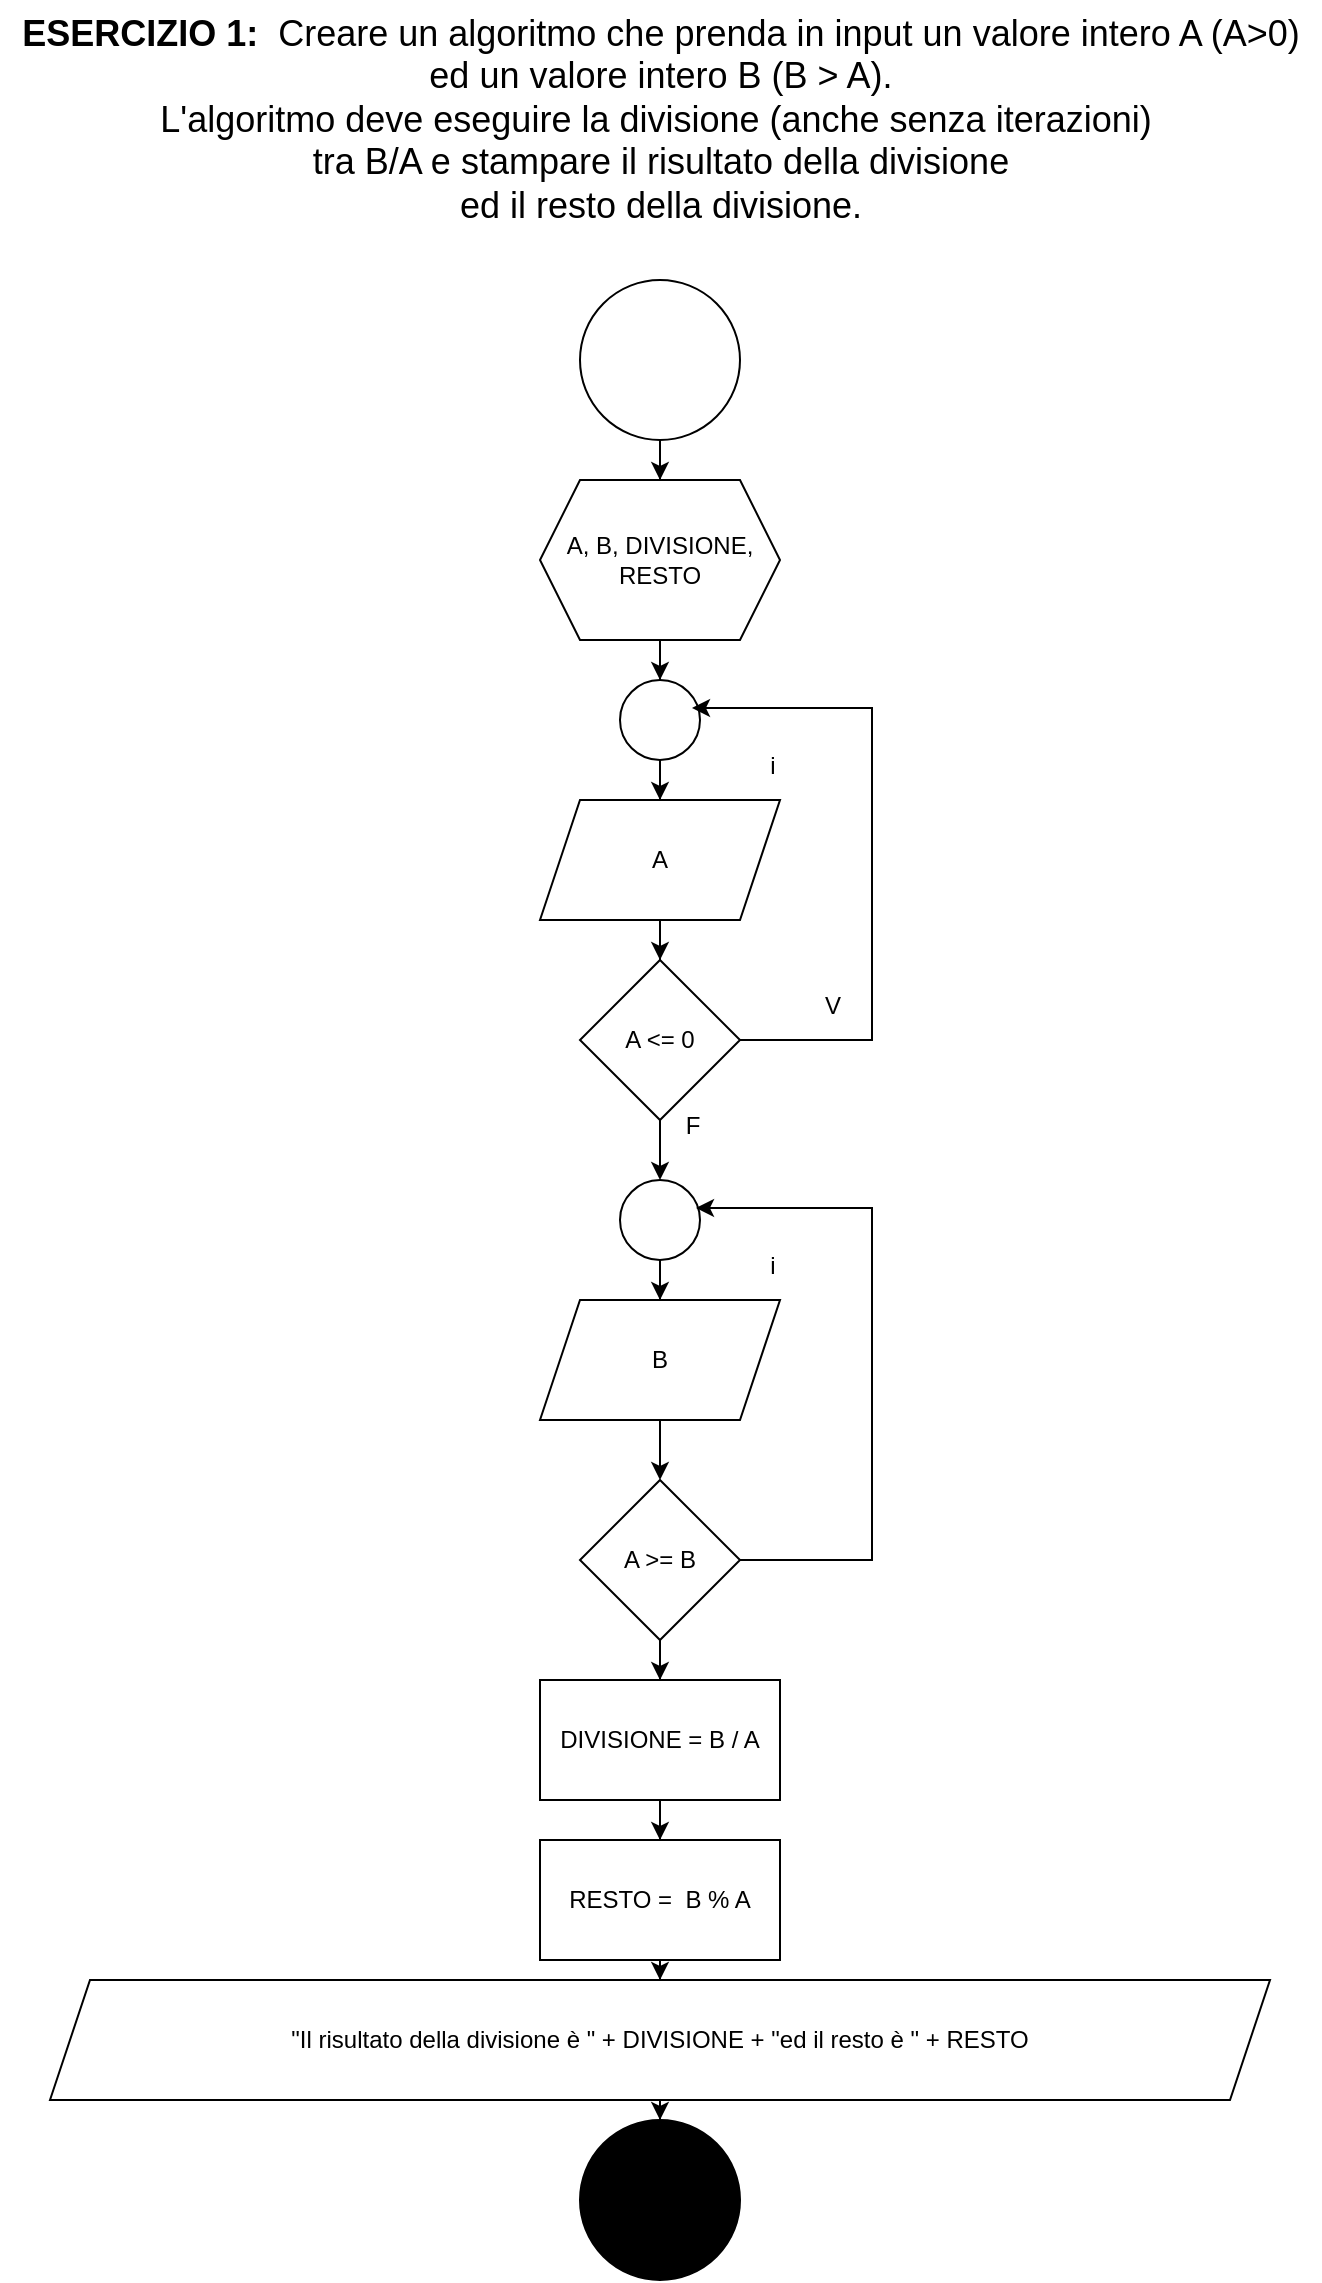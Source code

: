 <mxfile version="24.8.3" pages="2">
  <diagram name="Pagina-1" id="0leEaTXio2A8MvTUt_wd">
    <mxGraphModel grid="1" page="1" gridSize="10" guides="1" tooltips="1" connect="1" arrows="1" fold="1" pageScale="1" pageWidth="827" pageHeight="1169" math="0" shadow="0">
      <root>
        <mxCell id="0" />
        <mxCell id="1" parent="0" />
        <mxCell id="sX7NKIhvymXT-XFHqBIf-1" value="&lt;b style=&quot;font-size: 18px;&quot;&gt;ESERCIZIO 1: &lt;/b&gt;&amp;nbsp;Creare un algoritmo che prenda in input un valore intero A (A&amp;gt;0)&lt;div&gt;ed un valore intero B (B &amp;gt; A).&lt;/div&gt;&lt;div&gt;L&#39;algoritmo deve eseguire la divisione (anche senza iterazioni)&amp;nbsp;&lt;/div&gt;&lt;div&gt;tra B/A e stampare il risultato della divisione&lt;/div&gt;&lt;div&gt;ed il resto della divisione.&lt;/div&gt;" style="text;html=1;align=center;verticalAlign=middle;resizable=0;points=[];autosize=1;strokeColor=none;fillColor=none;fontSize=18;" vertex="1" parent="1">
          <mxGeometry x="84" y="20" width="660" height="120" as="geometry" />
        </mxCell>
        <mxCell id="Pu8B0uI_l2UAiYC474ba-3" value="" style="edgeStyle=orthogonalEdgeStyle;rounded=0;orthogonalLoop=1;jettySize=auto;html=1;" edge="1" parent="1" source="Pu8B0uI_l2UAiYC474ba-1" target="Pu8B0uI_l2UAiYC474ba-2">
          <mxGeometry relative="1" as="geometry" />
        </mxCell>
        <mxCell id="Pu8B0uI_l2UAiYC474ba-1" value="" style="ellipse;whiteSpace=wrap;html=1;aspect=fixed;" vertex="1" parent="1">
          <mxGeometry x="374" y="160" width="80" height="80" as="geometry" />
        </mxCell>
        <mxCell id="Pu8B0uI_l2UAiYC474ba-5" value="" style="edgeStyle=orthogonalEdgeStyle;rounded=0;orthogonalLoop=1;jettySize=auto;html=1;" edge="1" parent="1" source="Pu8B0uI_l2UAiYC474ba-2" target="Pu8B0uI_l2UAiYC474ba-4">
          <mxGeometry relative="1" as="geometry" />
        </mxCell>
        <mxCell id="Pu8B0uI_l2UAiYC474ba-2" value="A, B, DIVISIONE, RESTO" style="shape=hexagon;perimeter=hexagonPerimeter2;whiteSpace=wrap;html=1;fixedSize=1;" vertex="1" parent="1">
          <mxGeometry x="354" y="260" width="120" height="80" as="geometry" />
        </mxCell>
        <mxCell id="Pu8B0uI_l2UAiYC474ba-7" value="" style="edgeStyle=orthogonalEdgeStyle;rounded=0;orthogonalLoop=1;jettySize=auto;html=1;" edge="1" parent="1" source="Pu8B0uI_l2UAiYC474ba-4" target="Pu8B0uI_l2UAiYC474ba-6">
          <mxGeometry relative="1" as="geometry" />
        </mxCell>
        <mxCell id="Pu8B0uI_l2UAiYC474ba-4" value="" style="ellipse;whiteSpace=wrap;html=1;" vertex="1" parent="1">
          <mxGeometry x="394" y="360" width="40" height="40" as="geometry" />
        </mxCell>
        <mxCell id="Pu8B0uI_l2UAiYC474ba-10" value="" style="edgeStyle=orthogonalEdgeStyle;rounded=0;orthogonalLoop=1;jettySize=auto;html=1;" edge="1" parent="1" source="Pu8B0uI_l2UAiYC474ba-6" target="Pu8B0uI_l2UAiYC474ba-9">
          <mxGeometry relative="1" as="geometry" />
        </mxCell>
        <mxCell id="Pu8B0uI_l2UAiYC474ba-6" value="&lt;span style=&quot;white-space: pre;&quot;&gt;A&lt;/span&gt;" style="shape=parallelogram;perimeter=parallelogramPerimeter;whiteSpace=wrap;html=1;fixedSize=1;" vertex="1" parent="1">
          <mxGeometry x="354" y="420" width="120" height="60" as="geometry" />
        </mxCell>
        <mxCell id="Pu8B0uI_l2UAiYC474ba-8" value="i" style="text;html=1;align=center;verticalAlign=middle;resizable=0;points=[];autosize=1;strokeColor=none;fillColor=none;" vertex="1" parent="1">
          <mxGeometry x="455" y="388" width="30" height="30" as="geometry" />
        </mxCell>
        <mxCell id="Pu8B0uI_l2UAiYC474ba-14" value="" style="edgeStyle=orthogonalEdgeStyle;rounded=0;orthogonalLoop=1;jettySize=auto;html=1;" edge="1" parent="1" source="Pu8B0uI_l2UAiYC474ba-9" target="Pu8B0uI_l2UAiYC474ba-13">
          <mxGeometry relative="1" as="geometry" />
        </mxCell>
        <mxCell id="Pu8B0uI_l2UAiYC474ba-9" value="A &amp;lt;= 0" style="rhombus;whiteSpace=wrap;html=1;" vertex="1" parent="1">
          <mxGeometry x="374" y="500" width="80" height="80" as="geometry" />
        </mxCell>
        <mxCell id="Pu8B0uI_l2UAiYC474ba-11" style="edgeStyle=orthogonalEdgeStyle;rounded=0;orthogonalLoop=1;jettySize=auto;html=1;entryX=0.9;entryY=0.35;entryDx=0;entryDy=0;entryPerimeter=0;" edge="1" parent="1" source="Pu8B0uI_l2UAiYC474ba-9" target="Pu8B0uI_l2UAiYC474ba-4">
          <mxGeometry relative="1" as="geometry">
            <Array as="points">
              <mxPoint x="520" y="540" />
              <mxPoint x="520" y="374" />
            </Array>
          </mxGeometry>
        </mxCell>
        <mxCell id="Pu8B0uI_l2UAiYC474ba-12" value="V" style="text;html=1;align=center;verticalAlign=middle;resizable=0;points=[];autosize=1;strokeColor=none;fillColor=none;" vertex="1" parent="1">
          <mxGeometry x="485" y="508" width="30" height="30" as="geometry" />
        </mxCell>
        <mxCell id="Pu8B0uI_l2UAiYC474ba-17" value="" style="edgeStyle=orthogonalEdgeStyle;rounded=0;orthogonalLoop=1;jettySize=auto;html=1;" edge="1" parent="1" source="Pu8B0uI_l2UAiYC474ba-13" target="Pu8B0uI_l2UAiYC474ba-16">
          <mxGeometry relative="1" as="geometry" />
        </mxCell>
        <mxCell id="Pu8B0uI_l2UAiYC474ba-13" value="" style="ellipse;whiteSpace=wrap;html=1;" vertex="1" parent="1">
          <mxGeometry x="394" y="610" width="40" height="40" as="geometry" />
        </mxCell>
        <mxCell id="Pu8B0uI_l2UAiYC474ba-15" value="F" style="text;html=1;align=center;verticalAlign=middle;resizable=0;points=[];autosize=1;strokeColor=none;fillColor=none;" vertex="1" parent="1">
          <mxGeometry x="415" y="568" width="30" height="30" as="geometry" />
        </mxCell>
        <mxCell id="Pu8B0uI_l2UAiYC474ba-20" value="" style="edgeStyle=orthogonalEdgeStyle;rounded=0;orthogonalLoop=1;jettySize=auto;html=1;" edge="1" parent="1" source="Pu8B0uI_l2UAiYC474ba-16" target="Pu8B0uI_l2UAiYC474ba-19">
          <mxGeometry relative="1" as="geometry" />
        </mxCell>
        <mxCell id="Pu8B0uI_l2UAiYC474ba-16" value="B" style="shape=parallelogram;perimeter=parallelogramPerimeter;whiteSpace=wrap;html=1;fixedSize=1;" vertex="1" parent="1">
          <mxGeometry x="354" y="670" width="120" height="60" as="geometry" />
        </mxCell>
        <mxCell id="Pu8B0uI_l2UAiYC474ba-18" value="i" style="text;html=1;align=center;verticalAlign=middle;resizable=0;points=[];autosize=1;strokeColor=none;fillColor=none;" vertex="1" parent="1">
          <mxGeometry x="455" y="638" width="30" height="30" as="geometry" />
        </mxCell>
        <mxCell id="Pu8B0uI_l2UAiYC474ba-23" value="" style="edgeStyle=orthogonalEdgeStyle;rounded=0;orthogonalLoop=1;jettySize=auto;html=1;" edge="1" parent="1" source="Pu8B0uI_l2UAiYC474ba-19" target="Pu8B0uI_l2UAiYC474ba-22">
          <mxGeometry relative="1" as="geometry" />
        </mxCell>
        <mxCell id="Pu8B0uI_l2UAiYC474ba-19" value="A &amp;gt;= B" style="rhombus;whiteSpace=wrap;html=1;" vertex="1" parent="1">
          <mxGeometry x="374" y="760" width="80" height="80" as="geometry" />
        </mxCell>
        <mxCell id="Pu8B0uI_l2UAiYC474ba-21" style="edgeStyle=orthogonalEdgeStyle;rounded=0;orthogonalLoop=1;jettySize=auto;html=1;entryX=0.95;entryY=0.35;entryDx=0;entryDy=0;entryPerimeter=0;" edge="1" parent="1" source="Pu8B0uI_l2UAiYC474ba-19" target="Pu8B0uI_l2UAiYC474ba-13">
          <mxGeometry relative="1" as="geometry">
            <Array as="points">
              <mxPoint x="520" y="800" />
              <mxPoint x="520" y="624" />
            </Array>
          </mxGeometry>
        </mxCell>
        <mxCell id="Pu8B0uI_l2UAiYC474ba-25" value="" style="edgeStyle=orthogonalEdgeStyle;rounded=0;orthogonalLoop=1;jettySize=auto;html=1;" edge="1" parent="1" source="Pu8B0uI_l2UAiYC474ba-22" target="Pu8B0uI_l2UAiYC474ba-24">
          <mxGeometry relative="1" as="geometry" />
        </mxCell>
        <mxCell id="Pu8B0uI_l2UAiYC474ba-22" value="DIVISIONE = B / A" style="whiteSpace=wrap;html=1;" vertex="1" parent="1">
          <mxGeometry x="354" y="860" width="120" height="60" as="geometry" />
        </mxCell>
        <mxCell id="Pu8B0uI_l2UAiYC474ba-27" value="" style="edgeStyle=orthogonalEdgeStyle;rounded=0;orthogonalLoop=1;jettySize=auto;html=1;" edge="1" parent="1" source="Pu8B0uI_l2UAiYC474ba-24" target="Pu8B0uI_l2UAiYC474ba-26">
          <mxGeometry relative="1" as="geometry" />
        </mxCell>
        <mxCell id="Pu8B0uI_l2UAiYC474ba-24" value="RESTO = &amp;nbsp;B % A" style="whiteSpace=wrap;html=1;" vertex="1" parent="1">
          <mxGeometry x="354" y="940" width="120" height="60" as="geometry" />
        </mxCell>
        <mxCell id="Pu8B0uI_l2UAiYC474ba-29" value="" style="edgeStyle=orthogonalEdgeStyle;rounded=0;orthogonalLoop=1;jettySize=auto;html=1;" edge="1" parent="1" source="Pu8B0uI_l2UAiYC474ba-26" target="Pu8B0uI_l2UAiYC474ba-28">
          <mxGeometry relative="1" as="geometry" />
        </mxCell>
        <mxCell id="Pu8B0uI_l2UAiYC474ba-26" value="&quot;Il risultato della divisione è &quot; + DIVISIONE + &quot;ed il resto è &quot; + RESTO" style="shape=parallelogram;perimeter=parallelogramPerimeter;whiteSpace=wrap;html=1;fixedSize=1;" vertex="1" parent="1">
          <mxGeometry x="109" y="1010" width="610" height="60" as="geometry" />
        </mxCell>
        <mxCell id="Pu8B0uI_l2UAiYC474ba-28" value="" style="ellipse;whiteSpace=wrap;html=1;fillColor=#000000;" vertex="1" parent="1">
          <mxGeometry x="374" y="1080" width="80" height="80" as="geometry" />
        </mxCell>
      </root>
    </mxGraphModel>
  </diagram>
  <diagram id="cWVuv7WSVgR53I4aOgQJ" name="Pagina-2">
    <mxGraphModel grid="1" page="1" gridSize="10" guides="1" tooltips="1" connect="1" arrows="1" fold="1" pageScale="1" pageWidth="827" pageHeight="1169" math="0" shadow="0">
      <root>
        <mxCell id="0" />
        <mxCell id="1" parent="0" />
        <mxCell id="xrkqkVfb-sUjbXhtMnjk-1" value="&lt;b style=&quot;font-size: 18px;&quot;&gt;ESERCIZIO 1: &lt;/b&gt;&amp;nbsp;Creare un algoritmo che prenda in input un valore intero A (A&amp;gt;0)&lt;div&gt;ed un valore intero B (B &amp;gt; A).&lt;/div&gt;&lt;div&gt;L&#39;algoritmo deve eseguire la divisione (anche senza iterazioni)&amp;nbsp;&lt;/div&gt;&lt;div&gt;tra B/A e stampare il risultato della divisione&lt;/div&gt;&lt;div&gt;ed il resto della divisione.&lt;/div&gt;&lt;div&gt;&lt;br&gt;&lt;/div&gt;&lt;div&gt;SOLUZIONE AVANZATA&lt;/div&gt;" style="text;html=1;align=center;verticalAlign=middle;resizable=0;points=[];autosize=1;strokeColor=none;fillColor=none;fontSize=18;" vertex="1" parent="1">
          <mxGeometry x="84" y="20" width="660" height="160" as="geometry" />
        </mxCell>
        <mxCell id="s-BDe9-oaFdY7pnxYnDF-1" value="" style="edgeStyle=orthogonalEdgeStyle;rounded=0;orthogonalLoop=1;jettySize=auto;html=1;" edge="1" parent="1" source="s-BDe9-oaFdY7pnxYnDF-2" target="s-BDe9-oaFdY7pnxYnDF-3">
          <mxGeometry relative="1" as="geometry" />
        </mxCell>
        <mxCell id="s-BDe9-oaFdY7pnxYnDF-2" value="" style="ellipse;whiteSpace=wrap;html=1;aspect=fixed;" vertex="1" parent="1">
          <mxGeometry x="374" y="190" width="80" height="80" as="geometry" />
        </mxCell>
        <mxCell id="s-BDe9-oaFdY7pnxYnDF-5" value="" style="edgeStyle=orthogonalEdgeStyle;rounded=0;orthogonalLoop=1;jettySize=auto;html=1;" edge="1" parent="1" source="s-BDe9-oaFdY7pnxYnDF-3" target="s-BDe9-oaFdY7pnxYnDF-4">
          <mxGeometry relative="1" as="geometry" />
        </mxCell>
        <mxCell id="s-BDe9-oaFdY7pnxYnDF-3" value="A, B, DIVISIONE, RESTO" style="shape=hexagon;perimeter=hexagonPerimeter2;whiteSpace=wrap;html=1;fixedSize=1;" vertex="1" parent="1">
          <mxGeometry x="354" y="290" width="120" height="80" as="geometry" />
        </mxCell>
        <mxCell id="s-BDe9-oaFdY7pnxYnDF-7" value="" style="edgeStyle=orthogonalEdgeStyle;rounded=0;orthogonalLoop=1;jettySize=auto;html=1;" edge="1" parent="1" source="s-BDe9-oaFdY7pnxYnDF-4" target="s-BDe9-oaFdY7pnxYnDF-6">
          <mxGeometry relative="1" as="geometry" />
        </mxCell>
        <mxCell id="s-BDe9-oaFdY7pnxYnDF-4" value="" style="ellipse;whiteSpace=wrap;html=1;" vertex="1" parent="1">
          <mxGeometry x="394" y="390" width="40" height="40" as="geometry" />
        </mxCell>
        <mxCell id="s-BDe9-oaFdY7pnxYnDF-10" value="" style="edgeStyle=orthogonalEdgeStyle;rounded=0;orthogonalLoop=1;jettySize=auto;html=1;" edge="1" parent="1" source="s-BDe9-oaFdY7pnxYnDF-6" target="s-BDe9-oaFdY7pnxYnDF-9">
          <mxGeometry relative="1" as="geometry" />
        </mxCell>
        <mxCell id="s-BDe9-oaFdY7pnxYnDF-6" value="A, B" style="shape=parallelogram;perimeter=parallelogramPerimeter;whiteSpace=wrap;html=1;fixedSize=1;" vertex="1" parent="1">
          <mxGeometry x="354" y="450" width="120" height="60" as="geometry" />
        </mxCell>
        <mxCell id="s-BDe9-oaFdY7pnxYnDF-8" value="i" style="text;html=1;align=center;verticalAlign=middle;resizable=0;points=[];autosize=1;strokeColor=none;fillColor=none;" vertex="1" parent="1">
          <mxGeometry x="455" y="418" width="30" height="30" as="geometry" />
        </mxCell>
        <mxCell id="s-BDe9-oaFdY7pnxYnDF-11" style="edgeStyle=orthogonalEdgeStyle;rounded=0;orthogonalLoop=1;jettySize=auto;html=1;entryX=1;entryY=0.5;entryDx=0;entryDy=0;" edge="1" parent="1" source="s-BDe9-oaFdY7pnxYnDF-9" target="s-BDe9-oaFdY7pnxYnDF-4">
          <mxGeometry relative="1" as="geometry">
            <Array as="points">
              <mxPoint x="520" y="590" />
              <mxPoint x="520" y="410" />
            </Array>
          </mxGeometry>
        </mxCell>
        <mxCell id="cF4NnJxIIlFdbTphCWm1-8" value="" style="edgeStyle=orthogonalEdgeStyle;rounded=0;orthogonalLoop=1;jettySize=auto;html=1;" edge="1" parent="1" source="s-BDe9-oaFdY7pnxYnDF-9" target="cF4NnJxIIlFdbTphCWm1-2">
          <mxGeometry relative="1" as="geometry" />
        </mxCell>
        <mxCell id="s-BDe9-oaFdY7pnxYnDF-9" value="A &amp;lt;= 0 || A &amp;gt;= B" style="rhombus;whiteSpace=wrap;html=1;" vertex="1" parent="1">
          <mxGeometry x="354" y="530" width="120" height="120" as="geometry" />
        </mxCell>
        <mxCell id="s-BDe9-oaFdY7pnxYnDF-16" value="" style="edgeStyle=orthogonalEdgeStyle;rounded=0;orthogonalLoop=1;jettySize=auto;html=1;" edge="1" parent="1" source="s-BDe9-oaFdY7pnxYnDF-12" target="s-BDe9-oaFdY7pnxYnDF-15">
          <mxGeometry relative="1" as="geometry" />
        </mxCell>
        <mxCell id="s-BDe9-oaFdY7pnxYnDF-12" value="Quello che voglio:&lt;div style=&quot;font-size: 20px;&quot;&gt;A &amp;gt; 0 &amp;amp;&amp;amp; B &amp;gt; A&lt;/div&gt;" style="text;html=1;align=center;verticalAlign=middle;resizable=0;points=[];autosize=1;strokeColor=none;fillColor=none;fontSize=20;" vertex="1" parent="1">
          <mxGeometry x="590" y="180" width="180" height="60" as="geometry" />
        </mxCell>
        <mxCell id="s-BDe9-oaFdY7pnxYnDF-15" value="Quello che NON voglio:&lt;div style=&quot;font-size: 20px;&quot;&gt;A &amp;lt;= 0 || B &amp;lt;= A&lt;/div&gt;" style="text;html=1;align=center;verticalAlign=middle;resizable=0;points=[];autosize=1;strokeColor=none;fillColor=none;fontSize=20;" vertex="1" parent="1">
          <mxGeometry x="565" y="320" width="230" height="60" as="geometry" />
        </mxCell>
        <mxCell id="s-BDe9-oaFdY7pnxYnDF-17" value="NOT (!)" style="text;html=1;align=center;verticalAlign=middle;resizable=0;points=[];autosize=1;strokeColor=none;fillColor=none;" vertex="1" parent="1">
          <mxGeometry x="680" y="268" width="60" height="30" as="geometry" />
        </mxCell>
        <mxCell id="cF4NnJxIIlFdbTphCWm1-1" value="" style="edgeStyle=orthogonalEdgeStyle;rounded=0;orthogonalLoop=1;jettySize=auto;html=1;" edge="1" parent="1" source="cF4NnJxIIlFdbTphCWm1-2" target="cF4NnJxIIlFdbTphCWm1-4">
          <mxGeometry relative="1" as="geometry" />
        </mxCell>
        <mxCell id="cF4NnJxIIlFdbTphCWm1-2" value="DIVISIONE = B / A" style="whiteSpace=wrap;html=1;" vertex="1" parent="1">
          <mxGeometry x="354" y="670" width="120" height="60" as="geometry" />
        </mxCell>
        <mxCell id="cF4NnJxIIlFdbTphCWm1-3" value="" style="edgeStyle=orthogonalEdgeStyle;rounded=0;orthogonalLoop=1;jettySize=auto;html=1;" edge="1" parent="1" source="cF4NnJxIIlFdbTphCWm1-4" target="cF4NnJxIIlFdbTphCWm1-6">
          <mxGeometry relative="1" as="geometry" />
        </mxCell>
        <mxCell id="cF4NnJxIIlFdbTphCWm1-4" value="RESTO = &amp;nbsp;B % A" style="whiteSpace=wrap;html=1;" vertex="1" parent="1">
          <mxGeometry x="354" y="750" width="120" height="60" as="geometry" />
        </mxCell>
        <mxCell id="cF4NnJxIIlFdbTphCWm1-5" value="" style="edgeStyle=orthogonalEdgeStyle;rounded=0;orthogonalLoop=1;jettySize=auto;html=1;" edge="1" parent="1" source="cF4NnJxIIlFdbTphCWm1-6" target="cF4NnJxIIlFdbTphCWm1-7">
          <mxGeometry relative="1" as="geometry" />
        </mxCell>
        <mxCell id="cF4NnJxIIlFdbTphCWm1-6" value="&quot;Il risultato della divisione è &quot; + DIVISIONE + &quot;ed il resto è &quot; + RESTO" style="shape=parallelogram;perimeter=parallelogramPerimeter;whiteSpace=wrap;html=1;fixedSize=1;" vertex="1" parent="1">
          <mxGeometry x="109" y="830" width="610" height="60" as="geometry" />
        </mxCell>
        <mxCell id="cF4NnJxIIlFdbTphCWm1-7" value="" style="ellipse;whiteSpace=wrap;html=1;fillColor=#000000;" vertex="1" parent="1">
          <mxGeometry x="374" y="910" width="80" height="80" as="geometry" />
        </mxCell>
      </root>
    </mxGraphModel>
  </diagram>
</mxfile>
